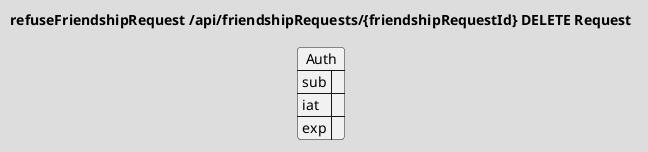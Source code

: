 @startuml refuseFriendshipRequest-Request
!theme toy
title "refuseFriendshipRequest /api/friendshipRequests/{friendshipRequestId} DELETE Request"

json Auth {
    "sub": "",
    "iat": "",
    "exp": ""
}
@enduml
@startuml refuseFriendshipRequest-Response
!theme toy
title "refuseFriendshipRequest /api/friendshipRequests/{friendshipRequestId} DELETE Response"
@enduml
